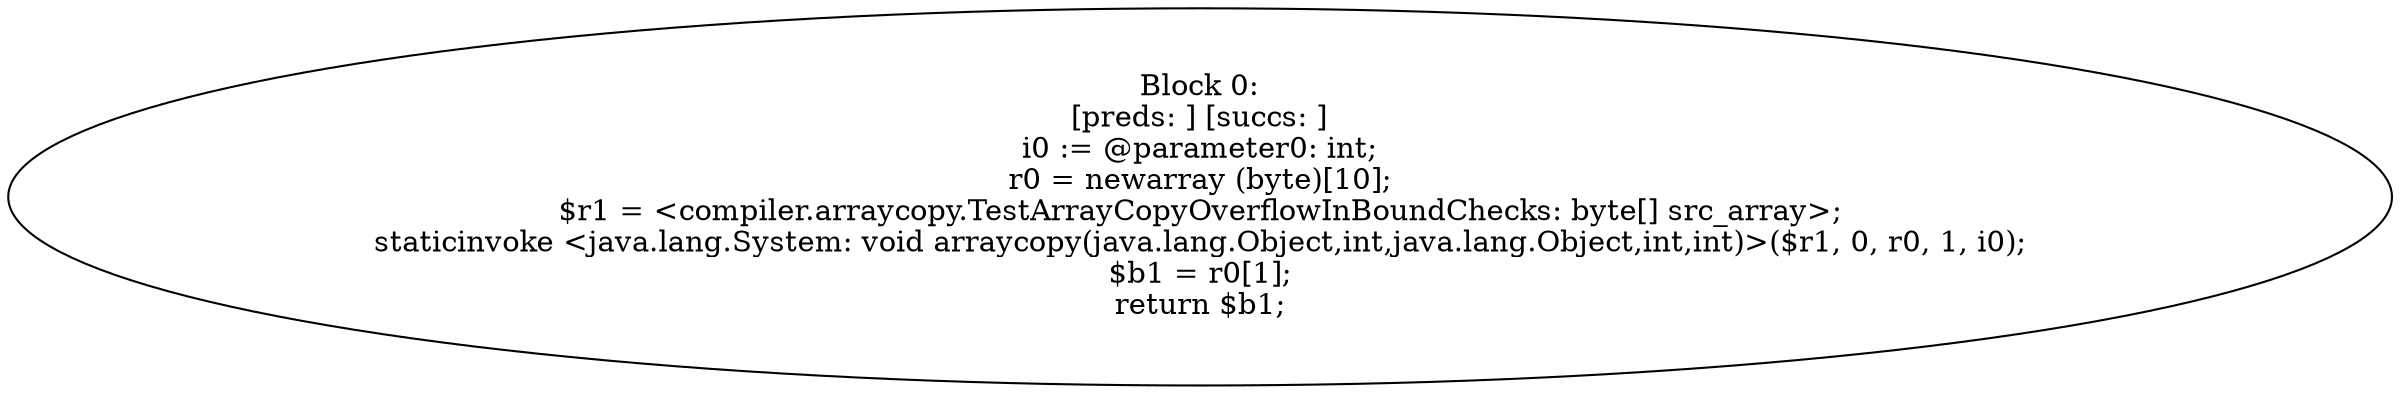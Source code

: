 digraph "unitGraph" {
    "Block 0:
[preds: ] [succs: ]
i0 := @parameter0: int;
r0 = newarray (byte)[10];
$r1 = <compiler.arraycopy.TestArrayCopyOverflowInBoundChecks: byte[] src_array>;
staticinvoke <java.lang.System: void arraycopy(java.lang.Object,int,java.lang.Object,int,int)>($r1, 0, r0, 1, i0);
$b1 = r0[1];
return $b1;
"
}
